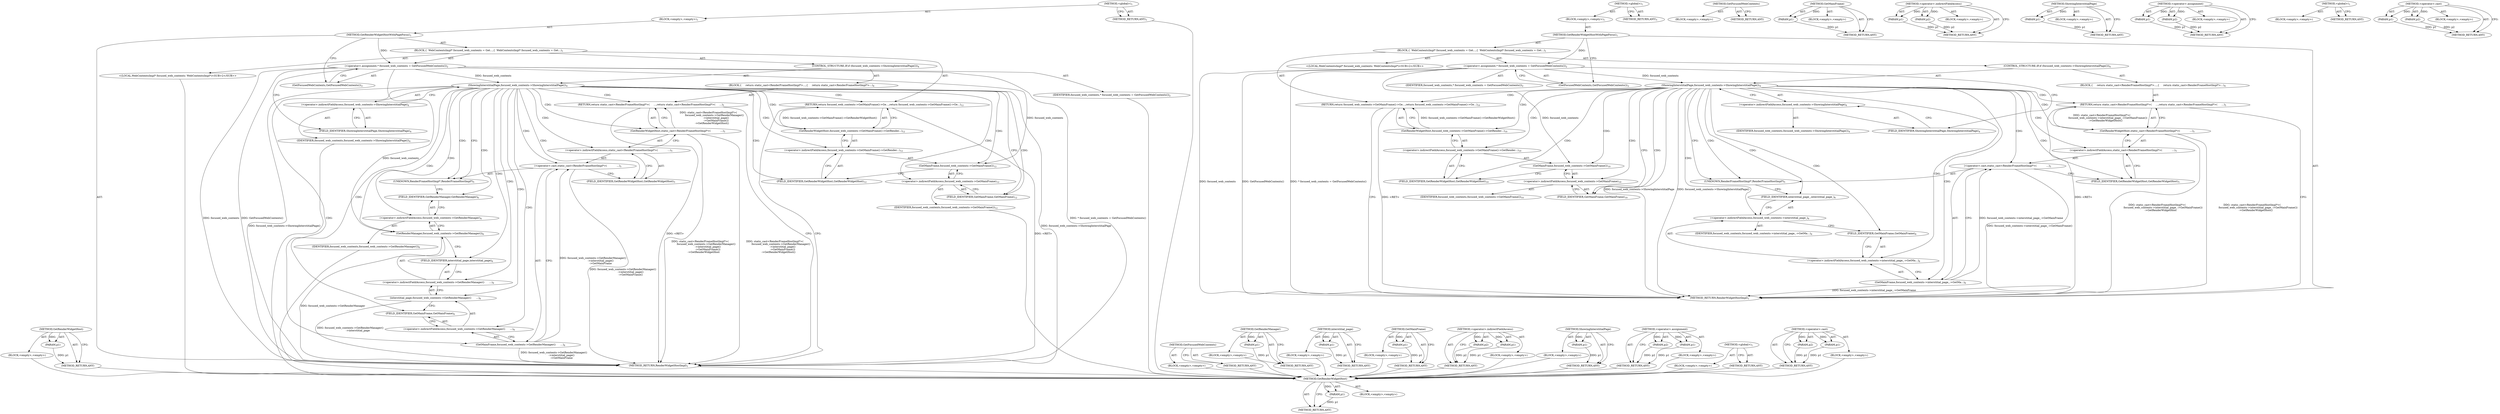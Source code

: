 digraph "&lt;operator&gt;.cast" {
vulnerable_80 [label=<(METHOD,GetRenderWidgetHost)>];
vulnerable_81 [label=<(PARAM,p1)>];
vulnerable_82 [label=<(BLOCK,&lt;empty&gt;,&lt;empty&gt;)>];
vulnerable_83 [label=<(METHOD_RETURN,ANY)>];
vulnerable_6 [label=<(METHOD,&lt;global&gt;)<SUB>1</SUB>>];
vulnerable_7 [label=<(BLOCK,&lt;empty&gt;,&lt;empty&gt;)<SUB>1</SUB>>];
vulnerable_8 [label=<(METHOD,GetRenderWidgetHostWithPageFocus)<SUB>1</SUB>>];
vulnerable_9 [label=<(BLOCK,{
  WebContentsImpl* focused_web_contents = Get...,{
  WebContentsImpl* focused_web_contents = Get...)<SUB>1</SUB>>];
vulnerable_10 [label="<(LOCAL,WebContentsImpl* focused_web_contents: WebContentsImpl*)<SUB>2</SUB>>"];
vulnerable_11 [label=<(&lt;operator&gt;.assignment,* focused_web_contents = GetFocusedWebContents())<SUB>2</SUB>>];
vulnerable_12 [label=<(IDENTIFIER,focused_web_contents,* focused_web_contents = GetFocusedWebContents())<SUB>2</SUB>>];
vulnerable_13 [label=<(GetFocusedWebContents,GetFocusedWebContents())<SUB>2</SUB>>];
vulnerable_14 [label=<(CONTROL_STRUCTURE,IF,if (focused_web_contents-&gt;ShowingInterstitialPage()))<SUB>4</SUB>>];
vulnerable_15 [label=<(ShowingInterstitialPage,focused_web_contents-&gt;ShowingInterstitialPage())<SUB>4</SUB>>];
vulnerable_16 [label=<(&lt;operator&gt;.indirectFieldAccess,focused_web_contents-&gt;ShowingInterstitialPage)<SUB>4</SUB>>];
vulnerable_17 [label=<(IDENTIFIER,focused_web_contents,focused_web_contents-&gt;ShowingInterstitialPage())<SUB>4</SUB>>];
vulnerable_18 [label=<(FIELD_IDENTIFIER,ShowingInterstitialPage,ShowingInterstitialPage)<SUB>4</SUB>>];
vulnerable_19 [label=<(BLOCK,{
     return static_cast&lt;RenderFrameHostImpl*&gt;...,{
     return static_cast&lt;RenderFrameHostImpl*&gt;...)<SUB>4</SUB>>];
vulnerable_20 [label=<(RETURN,return static_cast&lt;RenderFrameHostImpl*&gt;(
     ...,return static_cast&lt;RenderFrameHostImpl*&gt;(
     ...)<SUB>5</SUB>>];
vulnerable_21 [label=<(GetRenderWidgetHost,static_cast&lt;RenderFrameHostImpl*&gt;(
            ...)<SUB>5</SUB>>];
vulnerable_22 [label=<(&lt;operator&gt;.indirectFieldAccess,static_cast&lt;RenderFrameHostImpl*&gt;(
            ...)<SUB>5</SUB>>];
vulnerable_23 [label=<(&lt;operator&gt;.cast,static_cast&lt;RenderFrameHostImpl*&gt;(
            ...)<SUB>5</SUB>>];
vulnerable_24 [label=<(UNKNOWN,RenderFrameHostImpl*,RenderFrameHostImpl*)<SUB>5</SUB>>];
vulnerable_25 [label=<(GetMainFrame,focused_web_contents-&gt;GetRenderManager()
      ...)<SUB>6</SUB>>];
vulnerable_26 [label=<(&lt;operator&gt;.indirectFieldAccess,focused_web_contents-&gt;GetRenderManager()
      ...)<SUB>6</SUB>>];
vulnerable_27 [label=<(interstitial_page,focused_web_contents-&gt;GetRenderManager()
      ...)<SUB>6</SUB>>];
vulnerable_28 [label=<(&lt;operator&gt;.indirectFieldAccess,focused_web_contents-&gt;GetRenderManager()
      ...)<SUB>6</SUB>>];
vulnerable_29 [label=<(GetRenderManager,focused_web_contents-&gt;GetRenderManager())<SUB>6</SUB>>];
vulnerable_30 [label=<(&lt;operator&gt;.indirectFieldAccess,focused_web_contents-&gt;GetRenderManager)<SUB>6</SUB>>];
vulnerable_31 [label=<(IDENTIFIER,focused_web_contents,focused_web_contents-&gt;GetRenderManager())<SUB>6</SUB>>];
vulnerable_32 [label=<(FIELD_IDENTIFIER,GetRenderManager,GetRenderManager)<SUB>6</SUB>>];
vulnerable_33 [label=<(FIELD_IDENTIFIER,interstitial_page,interstitial_page)<SUB>6</SUB>>];
vulnerable_34 [label=<(FIELD_IDENTIFIER,GetMainFrame,GetMainFrame)<SUB>6</SUB>>];
vulnerable_35 [label=<(FIELD_IDENTIFIER,GetRenderWidgetHost,GetRenderWidgetHost)<SUB>5</SUB>>];
vulnerable_36 [label=<(RETURN,return focused_web_contents-&gt;GetMainFrame()-&gt;Ge...,return focused_web_contents-&gt;GetMainFrame()-&gt;Ge...)<SUB>12</SUB>>];
vulnerable_37 [label=<(GetRenderWidgetHost,focused_web_contents-&gt;GetMainFrame()-&gt;GetRender...)<SUB>12</SUB>>];
vulnerable_38 [label=<(&lt;operator&gt;.indirectFieldAccess,focused_web_contents-&gt;GetMainFrame()-&gt;GetRender...)<SUB>12</SUB>>];
vulnerable_39 [label=<(GetMainFrame,focused_web_contents-&gt;GetMainFrame())<SUB>12</SUB>>];
vulnerable_40 [label=<(&lt;operator&gt;.indirectFieldAccess,focused_web_contents-&gt;GetMainFrame)<SUB>12</SUB>>];
vulnerable_41 [label=<(IDENTIFIER,focused_web_contents,focused_web_contents-&gt;GetMainFrame())<SUB>12</SUB>>];
vulnerable_42 [label=<(FIELD_IDENTIFIER,GetMainFrame,GetMainFrame)<SUB>12</SUB>>];
vulnerable_43 [label=<(FIELD_IDENTIFIER,GetRenderWidgetHost,GetRenderWidgetHost)<SUB>12</SUB>>];
vulnerable_44 [label=<(METHOD_RETURN,RenderWidgetHostImpl)<SUB>1</SUB>>];
vulnerable_46 [label=<(METHOD_RETURN,ANY)<SUB>1</SUB>>];
vulnerable_68 [label=<(METHOD,GetFocusedWebContents)>];
vulnerable_69 [label=<(BLOCK,&lt;empty&gt;,&lt;empty&gt;)>];
vulnerable_70 [label=<(METHOD_RETURN,ANY)>];
vulnerable_97 [label=<(METHOD,GetRenderManager)>];
vulnerable_98 [label=<(PARAM,p1)>];
vulnerable_99 [label=<(BLOCK,&lt;empty&gt;,&lt;empty&gt;)>];
vulnerable_100 [label=<(METHOD_RETURN,ANY)>];
vulnerable_93 [label=<(METHOD,interstitial_page)>];
vulnerable_94 [label=<(PARAM,p1)>];
vulnerable_95 [label=<(BLOCK,&lt;empty&gt;,&lt;empty&gt;)>];
vulnerable_96 [label=<(METHOD_RETURN,ANY)>];
vulnerable_89 [label=<(METHOD,GetMainFrame)>];
vulnerable_90 [label=<(PARAM,p1)>];
vulnerable_91 [label=<(BLOCK,&lt;empty&gt;,&lt;empty&gt;)>];
vulnerable_92 [label=<(METHOD_RETURN,ANY)>];
vulnerable_75 [label=<(METHOD,&lt;operator&gt;.indirectFieldAccess)>];
vulnerable_76 [label=<(PARAM,p1)>];
vulnerable_77 [label=<(PARAM,p2)>];
vulnerable_78 [label=<(BLOCK,&lt;empty&gt;,&lt;empty&gt;)>];
vulnerable_79 [label=<(METHOD_RETURN,ANY)>];
vulnerable_71 [label=<(METHOD,ShowingInterstitialPage)>];
vulnerable_72 [label=<(PARAM,p1)>];
vulnerable_73 [label=<(BLOCK,&lt;empty&gt;,&lt;empty&gt;)>];
vulnerable_74 [label=<(METHOD_RETURN,ANY)>];
vulnerable_63 [label=<(METHOD,&lt;operator&gt;.assignment)>];
vulnerable_64 [label=<(PARAM,p1)>];
vulnerable_65 [label=<(PARAM,p2)>];
vulnerable_66 [label=<(BLOCK,&lt;empty&gt;,&lt;empty&gt;)>];
vulnerable_67 [label=<(METHOD_RETURN,ANY)>];
vulnerable_57 [label=<(METHOD,&lt;global&gt;)<SUB>1</SUB>>];
vulnerable_58 [label=<(BLOCK,&lt;empty&gt;,&lt;empty&gt;)>];
vulnerable_59 [label=<(METHOD_RETURN,ANY)>];
vulnerable_84 [label=<(METHOD,&lt;operator&gt;.cast)>];
vulnerable_85 [label=<(PARAM,p1)>];
vulnerable_86 [label=<(PARAM,p2)>];
vulnerable_87 [label=<(BLOCK,&lt;empty&gt;,&lt;empty&gt;)>];
vulnerable_88 [label=<(METHOD_RETURN,ANY)>];
fixed_76 [label=<(METHOD,GetRenderWidgetHost)>];
fixed_77 [label=<(PARAM,p1)>];
fixed_78 [label=<(BLOCK,&lt;empty&gt;,&lt;empty&gt;)>];
fixed_79 [label=<(METHOD_RETURN,ANY)>];
fixed_6 [label=<(METHOD,&lt;global&gt;)<SUB>1</SUB>>];
fixed_7 [label=<(BLOCK,&lt;empty&gt;,&lt;empty&gt;)<SUB>1</SUB>>];
fixed_8 [label=<(METHOD,GetRenderWidgetHostWithPageFocus)<SUB>1</SUB>>];
fixed_9 [label=<(BLOCK,{
  WebContentsImpl* focused_web_contents = Get...,{
  WebContentsImpl* focused_web_contents = Get...)<SUB>1</SUB>>];
fixed_10 [label="<(LOCAL,WebContentsImpl* focused_web_contents: WebContentsImpl*)<SUB>2</SUB>>"];
fixed_11 [label=<(&lt;operator&gt;.assignment,* focused_web_contents = GetFocusedWebContents())<SUB>2</SUB>>];
fixed_12 [label=<(IDENTIFIER,focused_web_contents,* focused_web_contents = GetFocusedWebContents())<SUB>2</SUB>>];
fixed_13 [label=<(GetFocusedWebContents,GetFocusedWebContents())<SUB>2</SUB>>];
fixed_14 [label=<(CONTROL_STRUCTURE,IF,if (focused_web_contents-&gt;ShowingInterstitialPage()))<SUB>4</SUB>>];
fixed_15 [label=<(ShowingInterstitialPage,focused_web_contents-&gt;ShowingInterstitialPage())<SUB>4</SUB>>];
fixed_16 [label=<(&lt;operator&gt;.indirectFieldAccess,focused_web_contents-&gt;ShowingInterstitialPage)<SUB>4</SUB>>];
fixed_17 [label=<(IDENTIFIER,focused_web_contents,focused_web_contents-&gt;ShowingInterstitialPage())<SUB>4</SUB>>];
fixed_18 [label=<(FIELD_IDENTIFIER,ShowingInterstitialPage,ShowingInterstitialPage)<SUB>4</SUB>>];
fixed_19 [label=<(BLOCK,{
     return static_cast&lt;RenderFrameHostImpl*&gt;...,{
     return static_cast&lt;RenderFrameHostImpl*&gt;...)<SUB>4</SUB>>];
fixed_20 [label=<(RETURN,return static_cast&lt;RenderFrameHostImpl*&gt;(
     ...,return static_cast&lt;RenderFrameHostImpl*&gt;(
     ...)<SUB>5</SUB>>];
fixed_21 [label=<(GetRenderWidgetHost,static_cast&lt;RenderFrameHostImpl*&gt;(
            ...)<SUB>5</SUB>>];
fixed_22 [label=<(&lt;operator&gt;.indirectFieldAccess,static_cast&lt;RenderFrameHostImpl*&gt;(
            ...)<SUB>5</SUB>>];
fixed_23 [label=<(&lt;operator&gt;.cast,static_cast&lt;RenderFrameHostImpl*&gt;(
            ...)<SUB>5</SUB>>];
fixed_24 [label=<(UNKNOWN,RenderFrameHostImpl*,RenderFrameHostImpl*)<SUB>5</SUB>>];
fixed_25 [label=<(GetMainFrame,focused_web_contents-&gt;interstitial_page_-&gt;GetMa...)<SUB>6</SUB>>];
fixed_26 [label=<(&lt;operator&gt;.indirectFieldAccess,focused_web_contents-&gt;interstitial_page_-&gt;GetMa...)<SUB>6</SUB>>];
fixed_27 [label=<(&lt;operator&gt;.indirectFieldAccess,focused_web_contents-&gt;interstitial_page_)<SUB>6</SUB>>];
fixed_28 [label=<(IDENTIFIER,focused_web_contents,focused_web_contents-&gt;interstitial_page_-&gt;GetMa...)<SUB>6</SUB>>];
fixed_29 [label=<(FIELD_IDENTIFIER,interstitial_page_,interstitial_page_)<SUB>6</SUB>>];
fixed_30 [label=<(FIELD_IDENTIFIER,GetMainFrame,GetMainFrame)<SUB>6</SUB>>];
fixed_31 [label=<(FIELD_IDENTIFIER,GetRenderWidgetHost,GetRenderWidgetHost)<SUB>5</SUB>>];
fixed_32 [label=<(RETURN,return focused_web_contents-&gt;GetMainFrame()-&gt;Ge...,return focused_web_contents-&gt;GetMainFrame()-&gt;Ge...)<SUB>10</SUB>>];
fixed_33 [label=<(GetRenderWidgetHost,focused_web_contents-&gt;GetMainFrame()-&gt;GetRender...)<SUB>10</SUB>>];
fixed_34 [label=<(&lt;operator&gt;.indirectFieldAccess,focused_web_contents-&gt;GetMainFrame()-&gt;GetRender...)<SUB>10</SUB>>];
fixed_35 [label=<(GetMainFrame,focused_web_contents-&gt;GetMainFrame())<SUB>10</SUB>>];
fixed_36 [label=<(&lt;operator&gt;.indirectFieldAccess,focused_web_contents-&gt;GetMainFrame)<SUB>10</SUB>>];
fixed_37 [label=<(IDENTIFIER,focused_web_contents,focused_web_contents-&gt;GetMainFrame())<SUB>10</SUB>>];
fixed_38 [label=<(FIELD_IDENTIFIER,GetMainFrame,GetMainFrame)<SUB>10</SUB>>];
fixed_39 [label=<(FIELD_IDENTIFIER,GetRenderWidgetHost,GetRenderWidgetHost)<SUB>10</SUB>>];
fixed_40 [label=<(METHOD_RETURN,RenderWidgetHostImpl)<SUB>1</SUB>>];
fixed_42 [label=<(METHOD_RETURN,ANY)<SUB>1</SUB>>];
fixed_64 [label=<(METHOD,GetFocusedWebContents)>];
fixed_65 [label=<(BLOCK,&lt;empty&gt;,&lt;empty&gt;)>];
fixed_66 [label=<(METHOD_RETURN,ANY)>];
fixed_85 [label=<(METHOD,GetMainFrame)>];
fixed_86 [label=<(PARAM,p1)>];
fixed_87 [label=<(BLOCK,&lt;empty&gt;,&lt;empty&gt;)>];
fixed_88 [label=<(METHOD_RETURN,ANY)>];
fixed_71 [label=<(METHOD,&lt;operator&gt;.indirectFieldAccess)>];
fixed_72 [label=<(PARAM,p1)>];
fixed_73 [label=<(PARAM,p2)>];
fixed_74 [label=<(BLOCK,&lt;empty&gt;,&lt;empty&gt;)>];
fixed_75 [label=<(METHOD_RETURN,ANY)>];
fixed_67 [label=<(METHOD,ShowingInterstitialPage)>];
fixed_68 [label=<(PARAM,p1)>];
fixed_69 [label=<(BLOCK,&lt;empty&gt;,&lt;empty&gt;)>];
fixed_70 [label=<(METHOD_RETURN,ANY)>];
fixed_59 [label=<(METHOD,&lt;operator&gt;.assignment)>];
fixed_60 [label=<(PARAM,p1)>];
fixed_61 [label=<(PARAM,p2)>];
fixed_62 [label=<(BLOCK,&lt;empty&gt;,&lt;empty&gt;)>];
fixed_63 [label=<(METHOD_RETURN,ANY)>];
fixed_53 [label=<(METHOD,&lt;global&gt;)<SUB>1</SUB>>];
fixed_54 [label=<(BLOCK,&lt;empty&gt;,&lt;empty&gt;)>];
fixed_55 [label=<(METHOD_RETURN,ANY)>];
fixed_80 [label=<(METHOD,&lt;operator&gt;.cast)>];
fixed_81 [label=<(PARAM,p1)>];
fixed_82 [label=<(PARAM,p2)>];
fixed_83 [label=<(BLOCK,&lt;empty&gt;,&lt;empty&gt;)>];
fixed_84 [label=<(METHOD_RETURN,ANY)>];
vulnerable_80 -> vulnerable_81  [key=0, label="AST: "];
vulnerable_80 -> vulnerable_81  [key=1, label="DDG: "];
vulnerable_80 -> vulnerable_82  [key=0, label="AST: "];
vulnerable_80 -> vulnerable_83  [key=0, label="AST: "];
vulnerable_80 -> vulnerable_83  [key=1, label="CFG: "];
vulnerable_81 -> vulnerable_83  [key=0, label="DDG: p1"];
vulnerable_82 -> fixed_76  [key=0];
vulnerable_83 -> fixed_76  [key=0];
vulnerable_6 -> vulnerable_7  [key=0, label="AST: "];
vulnerable_6 -> vulnerable_46  [key=0, label="AST: "];
vulnerable_6 -> vulnerable_46  [key=1, label="CFG: "];
vulnerable_7 -> vulnerable_8  [key=0, label="AST: "];
vulnerable_8 -> vulnerable_9  [key=0, label="AST: "];
vulnerable_8 -> vulnerable_44  [key=0, label="AST: "];
vulnerable_8 -> vulnerable_13  [key=0, label="CFG: "];
vulnerable_8 -> vulnerable_11  [key=0, label="DDG: "];
vulnerable_9 -> vulnerable_10  [key=0, label="AST: "];
vulnerable_9 -> vulnerable_11  [key=0, label="AST: "];
vulnerable_9 -> vulnerable_14  [key=0, label="AST: "];
vulnerable_9 -> vulnerable_36  [key=0, label="AST: "];
vulnerable_10 -> fixed_76  [key=0];
vulnerable_11 -> vulnerable_12  [key=0, label="AST: "];
vulnerable_11 -> vulnerable_13  [key=0, label="AST: "];
vulnerable_11 -> vulnerable_18  [key=0, label="CFG: "];
vulnerable_11 -> vulnerable_44  [key=0, label="DDG: focused_web_contents"];
vulnerable_11 -> vulnerable_44  [key=1, label="DDG: GetFocusedWebContents()"];
vulnerable_11 -> vulnerable_44  [key=2, label="DDG: * focused_web_contents = GetFocusedWebContents()"];
vulnerable_11 -> vulnerable_15  [key=0, label="DDG: focused_web_contents"];
vulnerable_11 -> vulnerable_39  [key=0, label="DDG: focused_web_contents"];
vulnerable_11 -> vulnerable_29  [key=0, label="DDG: focused_web_contents"];
vulnerable_12 -> fixed_76  [key=0];
vulnerable_13 -> vulnerable_11  [key=0, label="CFG: "];
vulnerable_14 -> vulnerable_15  [key=0, label="AST: "];
vulnerable_14 -> vulnerable_19  [key=0, label="AST: "];
vulnerable_15 -> vulnerable_16  [key=0, label="AST: "];
vulnerable_15 -> vulnerable_24  [key=0, label="CFG: "];
vulnerable_15 -> vulnerable_24  [key=1, label="CDG: "];
vulnerable_15 -> vulnerable_42  [key=0, label="CFG: "];
vulnerable_15 -> vulnerable_42  [key=1, label="CDG: "];
vulnerable_15 -> vulnerable_44  [key=0, label="DDG: focused_web_contents-&gt;ShowingInterstitialPage"];
vulnerable_15 -> vulnerable_44  [key=1, label="DDG: focused_web_contents-&gt;ShowingInterstitialPage()"];
vulnerable_15 -> vulnerable_30  [key=0, label="CDG: "];
vulnerable_15 -> vulnerable_34  [key=0, label="CDG: "];
vulnerable_15 -> vulnerable_21  [key=0, label="CDG: "];
vulnerable_15 -> vulnerable_32  [key=0, label="CDG: "];
vulnerable_15 -> vulnerable_33  [key=0, label="CDG: "];
vulnerable_15 -> vulnerable_26  [key=0, label="CDG: "];
vulnerable_15 -> vulnerable_23  [key=0, label="CDG: "];
vulnerable_15 -> vulnerable_28  [key=0, label="CDG: "];
vulnerable_15 -> vulnerable_36  [key=0, label="CDG: "];
vulnerable_15 -> vulnerable_37  [key=0, label="CDG: "];
vulnerable_15 -> vulnerable_20  [key=0, label="CDG: "];
vulnerable_15 -> vulnerable_38  [key=0, label="CDG: "];
vulnerable_15 -> vulnerable_25  [key=0, label="CDG: "];
vulnerable_15 -> vulnerable_22  [key=0, label="CDG: "];
vulnerable_15 -> vulnerable_27  [key=0, label="CDG: "];
vulnerable_15 -> vulnerable_40  [key=0, label="CDG: "];
vulnerable_15 -> vulnerable_29  [key=0, label="CDG: "];
vulnerable_15 -> vulnerable_35  [key=0, label="CDG: "];
vulnerable_15 -> vulnerable_39  [key=0, label="CDG: "];
vulnerable_15 -> vulnerable_43  [key=0, label="CDG: "];
vulnerable_16 -> vulnerable_17  [key=0, label="AST: "];
vulnerable_16 -> vulnerable_18  [key=0, label="AST: "];
vulnerable_16 -> vulnerable_15  [key=0, label="CFG: "];
vulnerable_17 -> fixed_76  [key=0];
vulnerable_18 -> vulnerable_16  [key=0, label="CFG: "];
vulnerable_19 -> vulnerable_20  [key=0, label="AST: "];
vulnerable_20 -> vulnerable_21  [key=0, label="AST: "];
vulnerable_20 -> vulnerable_44  [key=0, label="CFG: "];
vulnerable_20 -> vulnerable_44  [key=1, label="DDG: &lt;RET&gt;"];
vulnerable_21 -> vulnerable_22  [key=0, label="AST: "];
vulnerable_21 -> vulnerable_20  [key=0, label="CFG: "];
vulnerable_21 -> vulnerable_20  [key=1, label="DDG: static_cast&lt;RenderFrameHostImpl*&gt;(
               focused_web_contents-&gt;GetRenderManager()
                   -&gt;interstitial_page()
                   -&gt;GetMainFrame())
         -&gt;GetRenderWidgetHost()"];
vulnerable_21 -> vulnerable_44  [key=0, label="DDG: static_cast&lt;RenderFrameHostImpl*&gt;(
               focused_web_contents-&gt;GetRenderManager()
                   -&gt;interstitial_page()
                   -&gt;GetMainFrame())
         -&gt;GetRenderWidgetHost"];
vulnerable_21 -> vulnerable_44  [key=1, label="DDG: static_cast&lt;RenderFrameHostImpl*&gt;(
               focused_web_contents-&gt;GetRenderManager()
                   -&gt;interstitial_page()
                   -&gt;GetMainFrame())
         -&gt;GetRenderWidgetHost()"];
vulnerable_22 -> vulnerable_23  [key=0, label="AST: "];
vulnerable_22 -> vulnerable_35  [key=0, label="AST: "];
vulnerable_22 -> vulnerable_21  [key=0, label="CFG: "];
vulnerable_23 -> vulnerable_24  [key=0, label="AST: "];
vulnerable_23 -> vulnerable_25  [key=0, label="AST: "];
vulnerable_23 -> vulnerable_35  [key=0, label="CFG: "];
vulnerable_23 -> vulnerable_44  [key=0, label="DDG: focused_web_contents-&gt;GetRenderManager()
                   -&gt;interstitial_page()
                   -&gt;GetMainFrame()"];
vulnerable_24 -> vulnerable_32  [key=0, label="CFG: "];
vulnerable_25 -> vulnerable_26  [key=0, label="AST: "];
vulnerable_25 -> vulnerable_23  [key=0, label="CFG: "];
vulnerable_25 -> vulnerable_23  [key=1, label="DDG: focused_web_contents-&gt;GetRenderManager()
                   -&gt;interstitial_page()
                   -&gt;GetMainFrame"];
vulnerable_25 -> vulnerable_44  [key=0, label="DDG: focused_web_contents-&gt;GetRenderManager()
                   -&gt;interstitial_page()
                   -&gt;GetMainFrame"];
vulnerable_26 -> vulnerable_27  [key=0, label="AST: "];
vulnerable_26 -> vulnerable_34  [key=0, label="AST: "];
vulnerable_26 -> vulnerable_25  [key=0, label="CFG: "];
vulnerable_27 -> vulnerable_28  [key=0, label="AST: "];
vulnerable_27 -> vulnerable_34  [key=0, label="CFG: "];
vulnerable_27 -> vulnerable_44  [key=0, label="DDG: focused_web_contents-&gt;GetRenderManager()
                   -&gt;interstitial_page"];
vulnerable_28 -> vulnerable_29  [key=0, label="AST: "];
vulnerable_28 -> vulnerable_33  [key=0, label="AST: "];
vulnerable_28 -> vulnerable_27  [key=0, label="CFG: "];
vulnerable_29 -> vulnerable_30  [key=0, label="AST: "];
vulnerable_29 -> vulnerable_33  [key=0, label="CFG: "];
vulnerable_29 -> vulnerable_44  [key=0, label="DDG: focused_web_contents-&gt;GetRenderManager"];
vulnerable_30 -> vulnerable_31  [key=0, label="AST: "];
vulnerable_30 -> vulnerable_32  [key=0, label="AST: "];
vulnerable_30 -> vulnerable_29  [key=0, label="CFG: "];
vulnerable_31 -> fixed_76  [key=0];
vulnerable_32 -> vulnerable_30  [key=0, label="CFG: "];
vulnerable_33 -> vulnerable_28  [key=0, label="CFG: "];
vulnerable_34 -> vulnerable_26  [key=0, label="CFG: "];
vulnerable_35 -> vulnerable_22  [key=0, label="CFG: "];
vulnerable_36 -> vulnerable_37  [key=0, label="AST: "];
vulnerable_36 -> vulnerable_44  [key=0, label="CFG: "];
vulnerable_36 -> vulnerable_44  [key=1, label="DDG: &lt;RET&gt;"];
vulnerable_37 -> vulnerable_38  [key=0, label="AST: "];
vulnerable_37 -> vulnerable_36  [key=0, label="CFG: "];
vulnerable_37 -> vulnerable_36  [key=1, label="DDG: focused_web_contents-&gt;GetMainFrame()-&gt;GetRenderWidgetHost()"];
vulnerable_38 -> vulnerable_39  [key=0, label="AST: "];
vulnerable_38 -> vulnerable_43  [key=0, label="AST: "];
vulnerable_38 -> vulnerable_37  [key=0, label="CFG: "];
vulnerable_39 -> vulnerable_40  [key=0, label="AST: "];
vulnerable_39 -> vulnerable_43  [key=0, label="CFG: "];
vulnerable_40 -> vulnerable_41  [key=0, label="AST: "];
vulnerable_40 -> vulnerable_42  [key=0, label="AST: "];
vulnerable_40 -> vulnerable_39  [key=0, label="CFG: "];
vulnerable_41 -> fixed_76  [key=0];
vulnerable_42 -> vulnerable_40  [key=0, label="CFG: "];
vulnerable_43 -> vulnerable_38  [key=0, label="CFG: "];
vulnerable_44 -> fixed_76  [key=0];
vulnerable_46 -> fixed_76  [key=0];
vulnerable_68 -> vulnerable_69  [key=0, label="AST: "];
vulnerable_68 -> vulnerable_70  [key=0, label="AST: "];
vulnerable_68 -> vulnerable_70  [key=1, label="CFG: "];
vulnerable_69 -> fixed_76  [key=0];
vulnerable_70 -> fixed_76  [key=0];
vulnerable_97 -> vulnerable_98  [key=0, label="AST: "];
vulnerable_97 -> vulnerable_98  [key=1, label="DDG: "];
vulnerable_97 -> vulnerable_99  [key=0, label="AST: "];
vulnerable_97 -> vulnerable_100  [key=0, label="AST: "];
vulnerable_97 -> vulnerable_100  [key=1, label="CFG: "];
vulnerable_98 -> vulnerable_100  [key=0, label="DDG: p1"];
vulnerable_99 -> fixed_76  [key=0];
vulnerable_100 -> fixed_76  [key=0];
vulnerable_93 -> vulnerable_94  [key=0, label="AST: "];
vulnerable_93 -> vulnerable_94  [key=1, label="DDG: "];
vulnerable_93 -> vulnerable_95  [key=0, label="AST: "];
vulnerable_93 -> vulnerable_96  [key=0, label="AST: "];
vulnerable_93 -> vulnerable_96  [key=1, label="CFG: "];
vulnerable_94 -> vulnerable_96  [key=0, label="DDG: p1"];
vulnerable_95 -> fixed_76  [key=0];
vulnerable_96 -> fixed_76  [key=0];
vulnerable_89 -> vulnerable_90  [key=0, label="AST: "];
vulnerable_89 -> vulnerable_90  [key=1, label="DDG: "];
vulnerable_89 -> vulnerable_91  [key=0, label="AST: "];
vulnerable_89 -> vulnerable_92  [key=0, label="AST: "];
vulnerable_89 -> vulnerable_92  [key=1, label="CFG: "];
vulnerable_90 -> vulnerable_92  [key=0, label="DDG: p1"];
vulnerable_91 -> fixed_76  [key=0];
vulnerable_92 -> fixed_76  [key=0];
vulnerable_75 -> vulnerable_76  [key=0, label="AST: "];
vulnerable_75 -> vulnerable_76  [key=1, label="DDG: "];
vulnerable_75 -> vulnerable_78  [key=0, label="AST: "];
vulnerable_75 -> vulnerable_77  [key=0, label="AST: "];
vulnerable_75 -> vulnerable_77  [key=1, label="DDG: "];
vulnerable_75 -> vulnerable_79  [key=0, label="AST: "];
vulnerable_75 -> vulnerable_79  [key=1, label="CFG: "];
vulnerable_76 -> vulnerable_79  [key=0, label="DDG: p1"];
vulnerable_77 -> vulnerable_79  [key=0, label="DDG: p2"];
vulnerable_78 -> fixed_76  [key=0];
vulnerable_79 -> fixed_76  [key=0];
vulnerable_71 -> vulnerable_72  [key=0, label="AST: "];
vulnerable_71 -> vulnerable_72  [key=1, label="DDG: "];
vulnerable_71 -> vulnerable_73  [key=0, label="AST: "];
vulnerable_71 -> vulnerable_74  [key=0, label="AST: "];
vulnerable_71 -> vulnerable_74  [key=1, label="CFG: "];
vulnerable_72 -> vulnerable_74  [key=0, label="DDG: p1"];
vulnerable_73 -> fixed_76  [key=0];
vulnerable_74 -> fixed_76  [key=0];
vulnerable_63 -> vulnerable_64  [key=0, label="AST: "];
vulnerable_63 -> vulnerable_64  [key=1, label="DDG: "];
vulnerable_63 -> vulnerable_66  [key=0, label="AST: "];
vulnerable_63 -> vulnerable_65  [key=0, label="AST: "];
vulnerable_63 -> vulnerable_65  [key=1, label="DDG: "];
vulnerable_63 -> vulnerable_67  [key=0, label="AST: "];
vulnerable_63 -> vulnerable_67  [key=1, label="CFG: "];
vulnerable_64 -> vulnerable_67  [key=0, label="DDG: p1"];
vulnerable_65 -> vulnerable_67  [key=0, label="DDG: p2"];
vulnerable_66 -> fixed_76  [key=0];
vulnerable_67 -> fixed_76  [key=0];
vulnerable_57 -> vulnerable_58  [key=0, label="AST: "];
vulnerable_57 -> vulnerable_59  [key=0, label="AST: "];
vulnerable_57 -> vulnerable_59  [key=1, label="CFG: "];
vulnerable_58 -> fixed_76  [key=0];
vulnerable_59 -> fixed_76  [key=0];
vulnerable_84 -> vulnerable_85  [key=0, label="AST: "];
vulnerable_84 -> vulnerable_85  [key=1, label="DDG: "];
vulnerable_84 -> vulnerable_87  [key=0, label="AST: "];
vulnerable_84 -> vulnerable_86  [key=0, label="AST: "];
vulnerable_84 -> vulnerable_86  [key=1, label="DDG: "];
vulnerable_84 -> vulnerable_88  [key=0, label="AST: "];
vulnerable_84 -> vulnerable_88  [key=1, label="CFG: "];
vulnerable_85 -> vulnerable_88  [key=0, label="DDG: p1"];
vulnerable_86 -> vulnerable_88  [key=0, label="DDG: p2"];
vulnerable_87 -> fixed_76  [key=0];
vulnerable_88 -> fixed_76  [key=0];
fixed_76 -> fixed_77  [key=0, label="AST: "];
fixed_76 -> fixed_77  [key=1, label="DDG: "];
fixed_76 -> fixed_78  [key=0, label="AST: "];
fixed_76 -> fixed_79  [key=0, label="AST: "];
fixed_76 -> fixed_79  [key=1, label="CFG: "];
fixed_77 -> fixed_79  [key=0, label="DDG: p1"];
fixed_6 -> fixed_7  [key=0, label="AST: "];
fixed_6 -> fixed_42  [key=0, label="AST: "];
fixed_6 -> fixed_42  [key=1, label="CFG: "];
fixed_7 -> fixed_8  [key=0, label="AST: "];
fixed_8 -> fixed_9  [key=0, label="AST: "];
fixed_8 -> fixed_40  [key=0, label="AST: "];
fixed_8 -> fixed_13  [key=0, label="CFG: "];
fixed_8 -> fixed_11  [key=0, label="DDG: "];
fixed_9 -> fixed_10  [key=0, label="AST: "];
fixed_9 -> fixed_11  [key=0, label="AST: "];
fixed_9 -> fixed_14  [key=0, label="AST: "];
fixed_9 -> fixed_32  [key=0, label="AST: "];
fixed_11 -> fixed_12  [key=0, label="AST: "];
fixed_11 -> fixed_13  [key=0, label="AST: "];
fixed_11 -> fixed_18  [key=0, label="CFG: "];
fixed_11 -> fixed_40  [key=0, label="DDG: focused_web_contents"];
fixed_11 -> fixed_40  [key=1, label="DDG: GetFocusedWebContents()"];
fixed_11 -> fixed_40  [key=2, label="DDG: * focused_web_contents = GetFocusedWebContents()"];
fixed_11 -> fixed_15  [key=0, label="DDG: focused_web_contents"];
fixed_11 -> fixed_35  [key=0, label="DDG: focused_web_contents"];
fixed_13 -> fixed_11  [key=0, label="CFG: "];
fixed_14 -> fixed_15  [key=0, label="AST: "];
fixed_14 -> fixed_19  [key=0, label="AST: "];
fixed_15 -> fixed_16  [key=0, label="AST: "];
fixed_15 -> fixed_24  [key=0, label="CFG: "];
fixed_15 -> fixed_24  [key=1, label="CDG: "];
fixed_15 -> fixed_38  [key=0, label="CFG: "];
fixed_15 -> fixed_38  [key=1, label="CDG: "];
fixed_15 -> fixed_40  [key=0, label="DDG: focused_web_contents-&gt;ShowingInterstitialPage"];
fixed_15 -> fixed_40  [key=1, label="DDG: focused_web_contents-&gt;ShowingInterstitialPage()"];
fixed_15 -> fixed_30  [key=0, label="CDG: "];
fixed_15 -> fixed_29  [key=0, label="CDG: "];
fixed_15 -> fixed_34  [key=0, label="CDG: "];
fixed_15 -> fixed_21  [key=0, label="CDG: "];
fixed_15 -> fixed_32  [key=0, label="CDG: "];
fixed_15 -> fixed_33  [key=0, label="CDG: "];
fixed_15 -> fixed_26  [key=0, label="CDG: "];
fixed_15 -> fixed_23  [key=0, label="CDG: "];
fixed_15 -> fixed_36  [key=0, label="CDG: "];
fixed_15 -> fixed_35  [key=0, label="CDG: "];
fixed_15 -> fixed_20  [key=0, label="CDG: "];
fixed_15 -> fixed_25  [key=0, label="CDG: "];
fixed_15 -> fixed_22  [key=0, label="CDG: "];
fixed_15 -> fixed_39  [key=0, label="CDG: "];
fixed_15 -> fixed_27  [key=0, label="CDG: "];
fixed_15 -> fixed_31  [key=0, label="CDG: "];
fixed_16 -> fixed_17  [key=0, label="AST: "];
fixed_16 -> fixed_18  [key=0, label="AST: "];
fixed_16 -> fixed_15  [key=0, label="CFG: "];
fixed_18 -> fixed_16  [key=0, label="CFG: "];
fixed_19 -> fixed_20  [key=0, label="AST: "];
fixed_20 -> fixed_21  [key=0, label="AST: "];
fixed_20 -> fixed_40  [key=0, label="CFG: "];
fixed_20 -> fixed_40  [key=1, label="DDG: &lt;RET&gt;"];
fixed_21 -> fixed_22  [key=0, label="AST: "];
fixed_21 -> fixed_20  [key=0, label="CFG: "];
fixed_21 -> fixed_20  [key=1, label="DDG: static_cast&lt;RenderFrameHostImpl*&gt;(
               focused_web_contents-&gt;interstitial_page_-&gt;GetMainFrame())
         -&gt;GetRenderWidgetHost()"];
fixed_21 -> fixed_40  [key=0, label="DDG: static_cast&lt;RenderFrameHostImpl*&gt;(
               focused_web_contents-&gt;interstitial_page_-&gt;GetMainFrame())
         -&gt;GetRenderWidgetHost"];
fixed_21 -> fixed_40  [key=1, label="DDG: static_cast&lt;RenderFrameHostImpl*&gt;(
               focused_web_contents-&gt;interstitial_page_-&gt;GetMainFrame())
         -&gt;GetRenderWidgetHost()"];
fixed_22 -> fixed_23  [key=0, label="AST: "];
fixed_22 -> fixed_31  [key=0, label="AST: "];
fixed_22 -> fixed_21  [key=0, label="CFG: "];
fixed_23 -> fixed_24  [key=0, label="AST: "];
fixed_23 -> fixed_25  [key=0, label="AST: "];
fixed_23 -> fixed_31  [key=0, label="CFG: "];
fixed_23 -> fixed_40  [key=0, label="DDG: focused_web_contents-&gt;interstitial_page_-&gt;GetMainFrame()"];
fixed_24 -> fixed_29  [key=0, label="CFG: "];
fixed_25 -> fixed_26  [key=0, label="AST: "];
fixed_25 -> fixed_23  [key=0, label="CFG: "];
fixed_25 -> fixed_23  [key=1, label="DDG: focused_web_contents-&gt;interstitial_page_-&gt;GetMainFrame"];
fixed_25 -> fixed_40  [key=0, label="DDG: focused_web_contents-&gt;interstitial_page_-&gt;GetMainFrame"];
fixed_26 -> fixed_27  [key=0, label="AST: "];
fixed_26 -> fixed_30  [key=0, label="AST: "];
fixed_26 -> fixed_25  [key=0, label="CFG: "];
fixed_27 -> fixed_28  [key=0, label="AST: "];
fixed_27 -> fixed_29  [key=0, label="AST: "];
fixed_27 -> fixed_30  [key=0, label="CFG: "];
fixed_29 -> fixed_27  [key=0, label="CFG: "];
fixed_30 -> fixed_26  [key=0, label="CFG: "];
fixed_31 -> fixed_22  [key=0, label="CFG: "];
fixed_32 -> fixed_33  [key=0, label="AST: "];
fixed_32 -> fixed_40  [key=0, label="CFG: "];
fixed_32 -> fixed_40  [key=1, label="DDG: &lt;RET&gt;"];
fixed_33 -> fixed_34  [key=0, label="AST: "];
fixed_33 -> fixed_32  [key=0, label="CFG: "];
fixed_33 -> fixed_32  [key=1, label="DDG: focused_web_contents-&gt;GetMainFrame()-&gt;GetRenderWidgetHost()"];
fixed_34 -> fixed_35  [key=0, label="AST: "];
fixed_34 -> fixed_39  [key=0, label="AST: "];
fixed_34 -> fixed_33  [key=0, label="CFG: "];
fixed_35 -> fixed_36  [key=0, label="AST: "];
fixed_35 -> fixed_39  [key=0, label="CFG: "];
fixed_36 -> fixed_37  [key=0, label="AST: "];
fixed_36 -> fixed_38  [key=0, label="AST: "];
fixed_36 -> fixed_35  [key=0, label="CFG: "];
fixed_38 -> fixed_36  [key=0, label="CFG: "];
fixed_39 -> fixed_34  [key=0, label="CFG: "];
fixed_64 -> fixed_65  [key=0, label="AST: "];
fixed_64 -> fixed_66  [key=0, label="AST: "];
fixed_64 -> fixed_66  [key=1, label="CFG: "];
fixed_85 -> fixed_86  [key=0, label="AST: "];
fixed_85 -> fixed_86  [key=1, label="DDG: "];
fixed_85 -> fixed_87  [key=0, label="AST: "];
fixed_85 -> fixed_88  [key=0, label="AST: "];
fixed_85 -> fixed_88  [key=1, label="CFG: "];
fixed_86 -> fixed_88  [key=0, label="DDG: p1"];
fixed_71 -> fixed_72  [key=0, label="AST: "];
fixed_71 -> fixed_72  [key=1, label="DDG: "];
fixed_71 -> fixed_74  [key=0, label="AST: "];
fixed_71 -> fixed_73  [key=0, label="AST: "];
fixed_71 -> fixed_73  [key=1, label="DDG: "];
fixed_71 -> fixed_75  [key=0, label="AST: "];
fixed_71 -> fixed_75  [key=1, label="CFG: "];
fixed_72 -> fixed_75  [key=0, label="DDG: p1"];
fixed_73 -> fixed_75  [key=0, label="DDG: p2"];
fixed_67 -> fixed_68  [key=0, label="AST: "];
fixed_67 -> fixed_68  [key=1, label="DDG: "];
fixed_67 -> fixed_69  [key=0, label="AST: "];
fixed_67 -> fixed_70  [key=0, label="AST: "];
fixed_67 -> fixed_70  [key=1, label="CFG: "];
fixed_68 -> fixed_70  [key=0, label="DDG: p1"];
fixed_59 -> fixed_60  [key=0, label="AST: "];
fixed_59 -> fixed_60  [key=1, label="DDG: "];
fixed_59 -> fixed_62  [key=0, label="AST: "];
fixed_59 -> fixed_61  [key=0, label="AST: "];
fixed_59 -> fixed_61  [key=1, label="DDG: "];
fixed_59 -> fixed_63  [key=0, label="AST: "];
fixed_59 -> fixed_63  [key=1, label="CFG: "];
fixed_60 -> fixed_63  [key=0, label="DDG: p1"];
fixed_61 -> fixed_63  [key=0, label="DDG: p2"];
fixed_53 -> fixed_54  [key=0, label="AST: "];
fixed_53 -> fixed_55  [key=0, label="AST: "];
fixed_53 -> fixed_55  [key=1, label="CFG: "];
fixed_80 -> fixed_81  [key=0, label="AST: "];
fixed_80 -> fixed_81  [key=1, label="DDG: "];
fixed_80 -> fixed_83  [key=0, label="AST: "];
fixed_80 -> fixed_82  [key=0, label="AST: "];
fixed_80 -> fixed_82  [key=1, label="DDG: "];
fixed_80 -> fixed_84  [key=0, label="AST: "];
fixed_80 -> fixed_84  [key=1, label="CFG: "];
fixed_81 -> fixed_84  [key=0, label="DDG: p1"];
fixed_82 -> fixed_84  [key=0, label="DDG: p2"];
}
